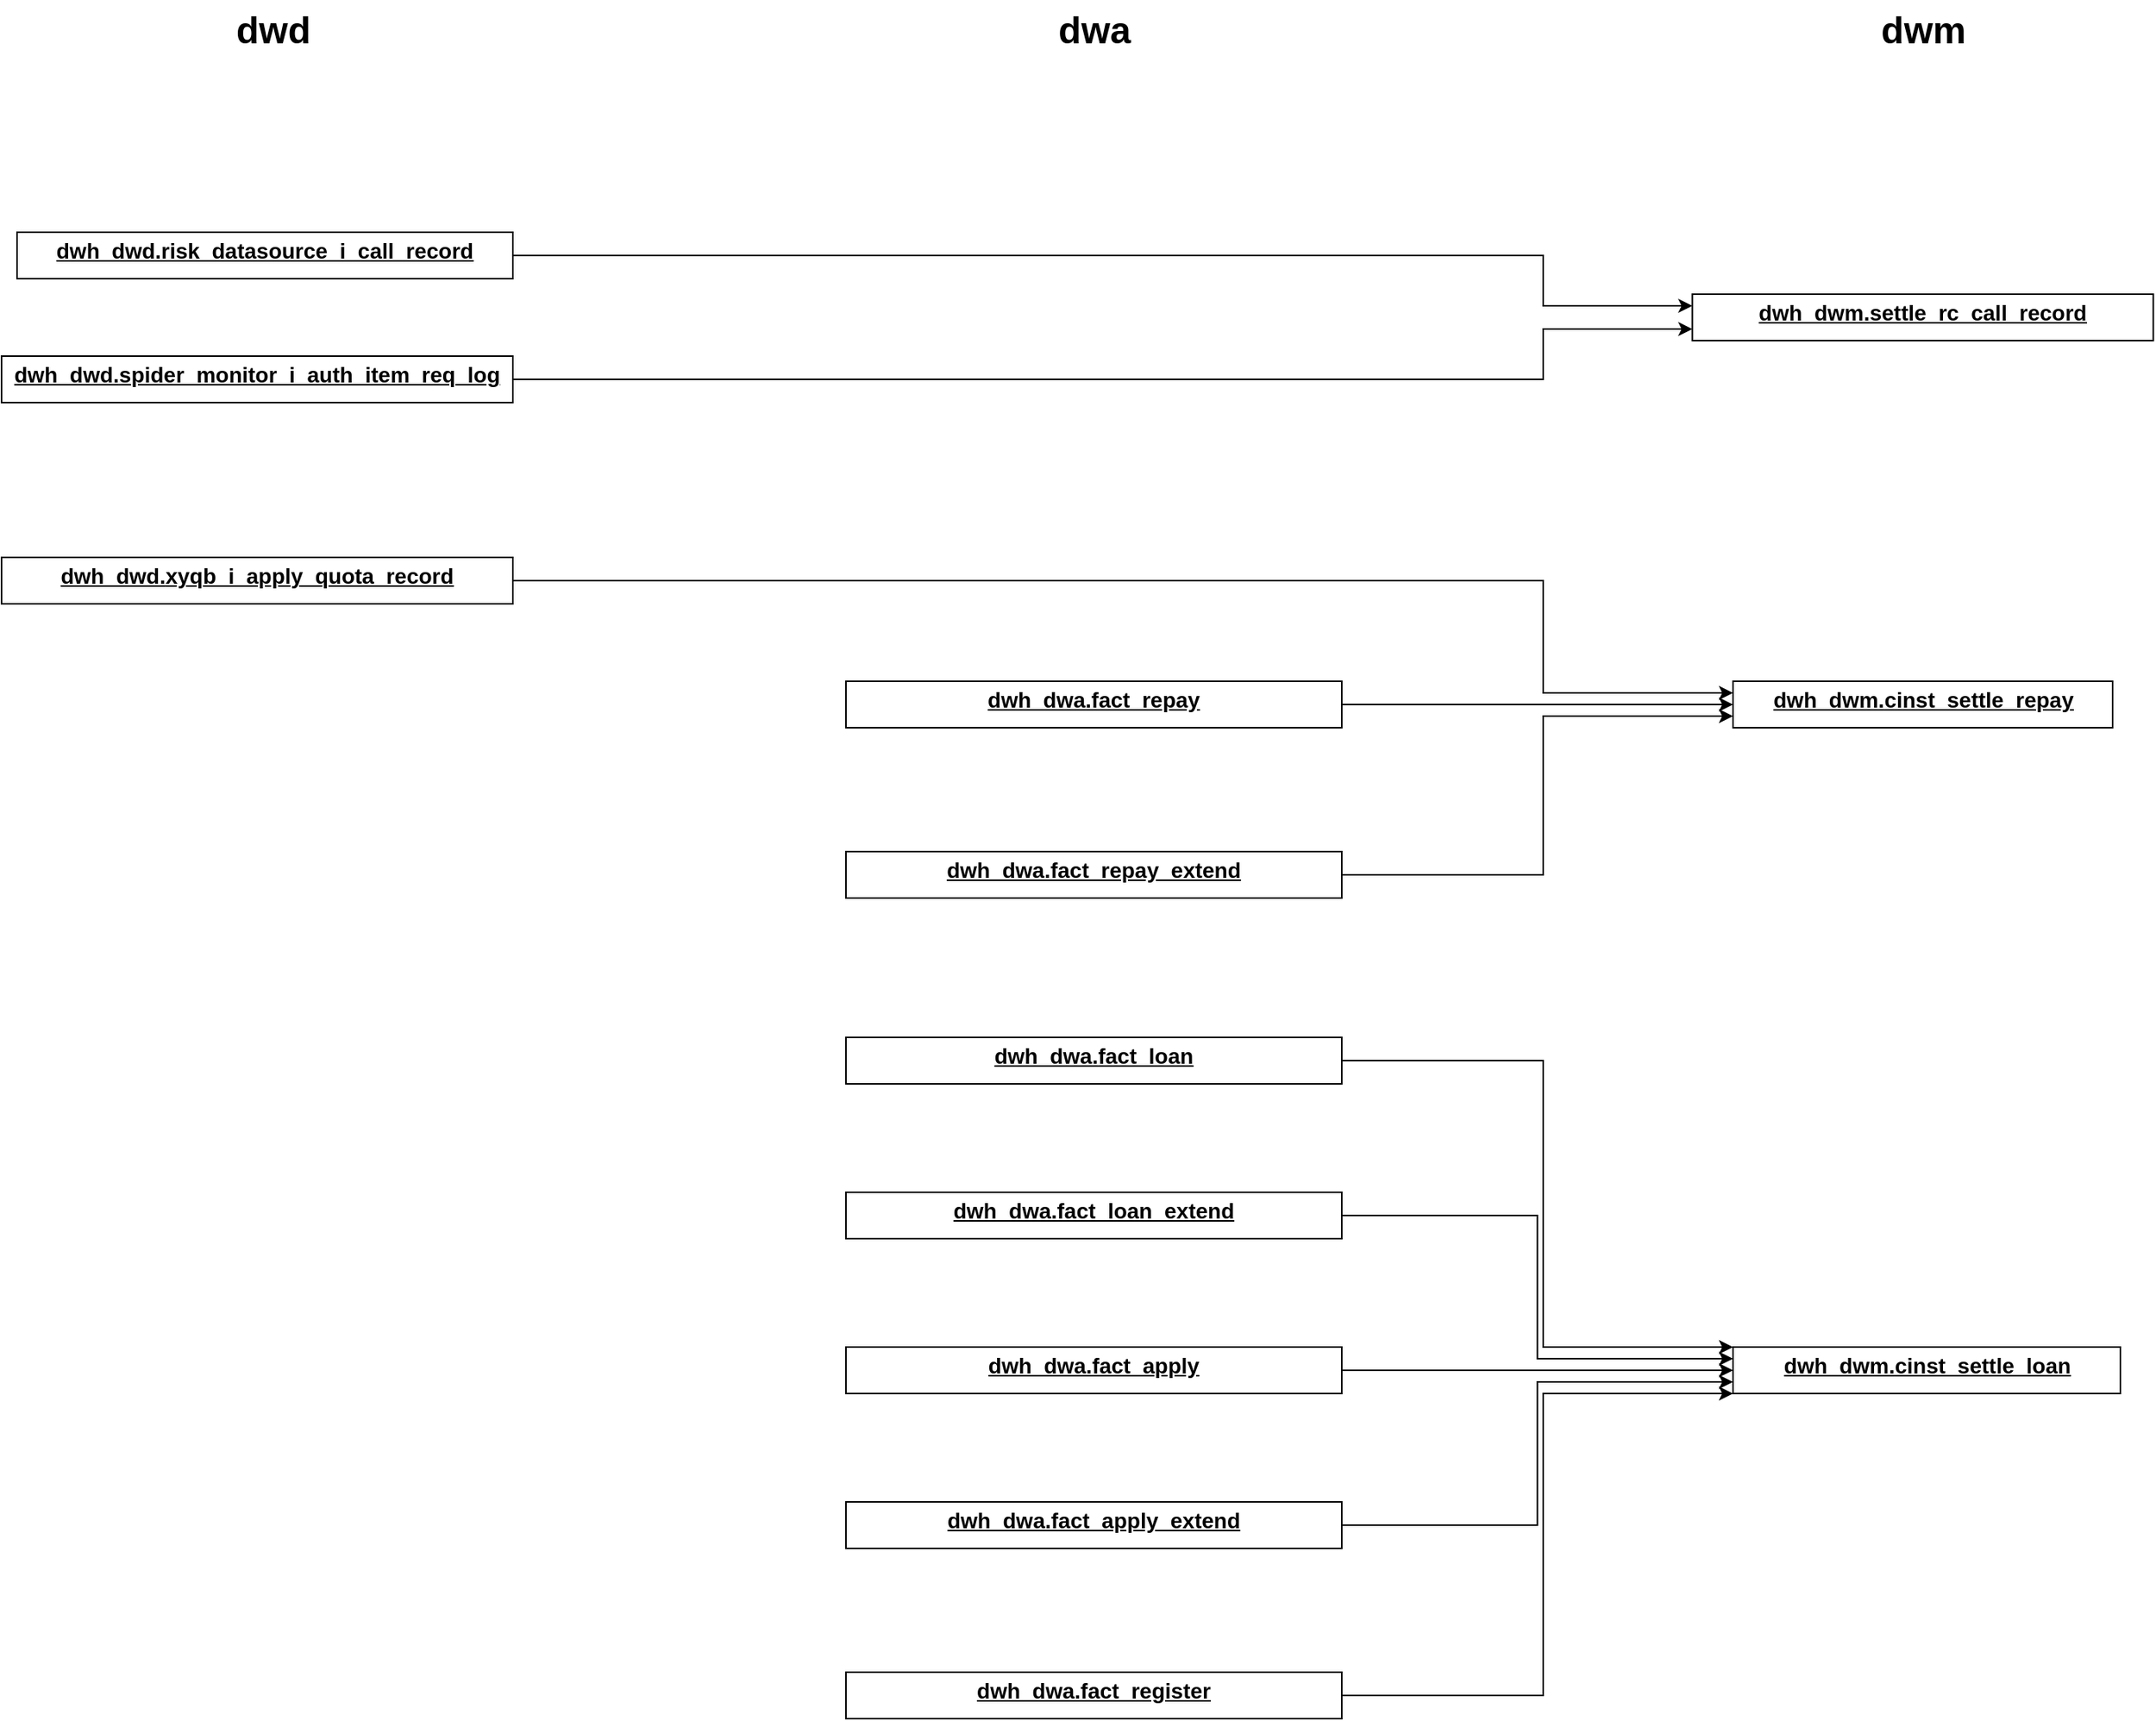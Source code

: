 <mxfile version="12.9.10" type="github">
  <diagram name="Page-1" id="a7904f86-f2b4-8e86-fa97-74104820619b">
    <mxGraphModel dx="1114" dy="953" grid="1" gridSize="10" guides="1" tooltips="1" connect="1" arrows="1" fold="1" page="1" pageScale="1" pageWidth="1654" pageHeight="1169" background="#ffffff" math="0" shadow="0">
      <root>
        <mxCell id="0" />
        <mxCell id="1" parent="0" />
        <mxCell id="BQK6jB8z2mIOrAZ9bxbN-1" value="dwm" style="text;strokeColor=none;fillColor=none;html=1;fontSize=24;fontStyle=1;verticalAlign=middle;align=center;" vertex="1" parent="1">
          <mxGeometry x="1245" y="20" width="100" height="40" as="geometry" />
        </mxCell>
        <mxCell id="BQK6jB8z2mIOrAZ9bxbN-2" value="dwa" style="text;strokeColor=none;fillColor=none;html=1;fontSize=24;fontStyle=1;verticalAlign=middle;align=center;" vertex="1" parent="1">
          <mxGeometry x="710" y="20" width="100" height="40" as="geometry" />
        </mxCell>
        <mxCell id="BQK6jB8z2mIOrAZ9bxbN-3" value="dwd" style="text;strokeColor=none;fillColor=none;html=1;fontSize=24;fontStyle=1;verticalAlign=middle;align=center;" vertex="1" parent="1">
          <mxGeometry x="180" y="20" width="100" height="40" as="geometry" />
        </mxCell>
        <mxCell id="BQK6jB8z2mIOrAZ9bxbN-6" value="&lt;p style=&quot;margin: 0px ; margin-top: 4px ; text-align: center ; text-decoration: underline&quot;&gt;&lt;b&gt;&lt;font style=&quot;font-size: 14px&quot;&gt;dwh_dwm.&lt;/font&gt;&lt;/b&gt;&lt;b style=&quot;font-size: 14px&quot;&gt;&lt;u&gt;cinst_settle_loan&lt;/u&gt;&lt;/b&gt;&lt;/p&gt;&lt;p style=&quot;margin: 0px ; margin-top: 4px ; text-align: center ; text-decoration: underline&quot;&gt;&lt;b&gt;&lt;br&gt;&lt;/b&gt;&lt;/p&gt;" style="verticalAlign=top;align=left;overflow=fill;fontSize=12;fontFamily=Helvetica;html=1;rounded=0;shadow=0;comic=0;labelBackgroundColor=none;strokeWidth=1" vertex="1" parent="1">
          <mxGeometry x="1172.5" y="890" width="250" height="30" as="geometry" />
        </mxCell>
        <mxCell id="BQK6jB8z2mIOrAZ9bxbN-7" value="&lt;p style=&quot;margin: 0px ; margin-top: 4px ; text-align: center ; text-decoration: underline&quot;&gt;&lt;b&gt;&lt;font style=&quot;font-size: 14px&quot;&gt;dwh_dwm.&lt;/font&gt;&lt;/b&gt;&lt;b style=&quot;font-size: 14px&quot;&gt;&lt;u&gt;cinst_settle_repay&lt;/u&gt;&lt;/b&gt;&lt;/p&gt;" style="verticalAlign=top;align=left;overflow=fill;fontSize=12;fontFamily=Helvetica;html=1;rounded=0;shadow=0;comic=0;labelBackgroundColor=none;strokeWidth=1" vertex="1" parent="1">
          <mxGeometry x="1172.5" y="460" width="245" height="30" as="geometry" />
        </mxCell>
        <mxCell id="BQK6jB8z2mIOrAZ9bxbN-9" value="&lt;p style=&quot;margin: 0px ; margin-top: 4px ; text-align: center ; text-decoration: underline&quot;&gt;&lt;b&gt;&lt;font style=&quot;font-size: 14px&quot;&gt;dwh_dwm.&lt;/font&gt;&lt;/b&gt;&lt;b style=&quot;font-size: 14px&quot;&gt;&lt;u&gt;settle_rc_call_record&lt;/u&gt;&lt;/b&gt;&lt;/p&gt;" style="verticalAlign=top;align=left;overflow=fill;fontSize=12;fontFamily=Helvetica;html=1;rounded=0;shadow=0;comic=0;labelBackgroundColor=none;strokeWidth=1" vertex="1" parent="1">
          <mxGeometry x="1146.25" y="210" width="297.5" height="30" as="geometry" />
        </mxCell>
        <mxCell id="BQK6jB8z2mIOrAZ9bxbN-15" style="edgeStyle=orthogonalEdgeStyle;rounded=0;orthogonalLoop=1;jettySize=auto;html=1;entryX=0;entryY=0.25;entryDx=0;entryDy=0;" edge="1" parent="1" source="BQK6jB8z2mIOrAZ9bxbN-11" target="BQK6jB8z2mIOrAZ9bxbN-9">
          <mxGeometry relative="1" as="geometry">
            <Array as="points">
              <mxPoint x="1050" y="185" />
              <mxPoint x="1050" y="218" />
            </Array>
          </mxGeometry>
        </mxCell>
        <mxCell id="BQK6jB8z2mIOrAZ9bxbN-11" value="&lt;p style=&quot;margin: 0px ; margin-top: 4px ; text-align: center ; text-decoration: underline&quot;&gt;&lt;b&gt;&lt;font style=&quot;font-size: 14px&quot;&gt;dwh_dwd.&lt;/font&gt;&lt;/b&gt;&lt;b style=&quot;font-size: 14px&quot;&gt;&lt;u&gt;risk_datasource_i_call_record&lt;/u&gt;&lt;/b&gt;&lt;/p&gt;&lt;p style=&quot;margin: 0px ; margin-top: 4px ; text-align: center ; text-decoration: underline&quot;&gt;&lt;b&gt;&lt;br&gt;&lt;/b&gt;&lt;/p&gt;" style="verticalAlign=top;align=left;overflow=fill;fontSize=12;fontFamily=Helvetica;html=1;rounded=0;shadow=0;comic=0;labelBackgroundColor=none;strokeWidth=1" vertex="1" parent="1">
          <mxGeometry x="65" y="170" width="320" height="30" as="geometry" />
        </mxCell>
        <mxCell id="BQK6jB8z2mIOrAZ9bxbN-16" style="edgeStyle=orthogonalEdgeStyle;rounded=0;orthogonalLoop=1;jettySize=auto;html=1;entryX=0;entryY=0.75;entryDx=0;entryDy=0;" edge="1" parent="1" source="BQK6jB8z2mIOrAZ9bxbN-12" target="BQK6jB8z2mIOrAZ9bxbN-9">
          <mxGeometry relative="1" as="geometry">
            <mxPoint x="1080" y="280" as="targetPoint" />
            <Array as="points">
              <mxPoint x="1050" y="265" />
              <mxPoint x="1050" y="233" />
            </Array>
          </mxGeometry>
        </mxCell>
        <mxCell id="BQK6jB8z2mIOrAZ9bxbN-12" value="&lt;p style=&quot;margin: 0px ; margin-top: 4px ; text-align: center ; text-decoration: underline&quot;&gt;&lt;b&gt;&lt;font style=&quot;font-size: 14px&quot;&gt;dwh_dwd.&lt;/font&gt;&lt;/b&gt;&lt;b style=&quot;font-size: 14px&quot;&gt;&lt;u&gt;spider_monitor_i_auth_item_req_log&lt;/u&gt;&lt;/b&gt;&lt;/p&gt;&lt;p style=&quot;margin: 0px ; margin-top: 4px ; text-align: center ; text-decoration: underline&quot;&gt;&lt;b&gt;&lt;br&gt;&lt;/b&gt;&lt;/p&gt;" style="verticalAlign=top;align=left;overflow=fill;fontSize=12;fontFamily=Helvetica;html=1;rounded=0;shadow=0;comic=0;labelBackgroundColor=none;strokeWidth=1" vertex="1" parent="1">
          <mxGeometry x="55" y="250" width="330" height="30" as="geometry" />
        </mxCell>
        <mxCell id="BQK6jB8z2mIOrAZ9bxbN-31" style="edgeStyle=orthogonalEdgeStyle;rounded=0;orthogonalLoop=1;jettySize=auto;html=1;entryX=0;entryY=0;entryDx=0;entryDy=0;" edge="1" parent="1" source="BQK6jB8z2mIOrAZ9bxbN-19" target="BQK6jB8z2mIOrAZ9bxbN-6">
          <mxGeometry relative="1" as="geometry">
            <Array as="points">
              <mxPoint x="1050" y="705" />
              <mxPoint x="1050" y="890" />
            </Array>
          </mxGeometry>
        </mxCell>
        <mxCell id="BQK6jB8z2mIOrAZ9bxbN-19" value="&lt;p style=&quot;margin: 0px ; margin-top: 4px ; text-align: center ; text-decoration: underline&quot;&gt;&lt;b&gt;&lt;font style=&quot;font-size: 14px&quot;&gt;dwh_dwa.&lt;/font&gt;&lt;/b&gt;&lt;b style=&quot;font-size: 14px&quot;&gt;&lt;u&gt;fact_loan&lt;/u&gt;&lt;/b&gt;&lt;/p&gt;&lt;p style=&quot;margin: 0px ; margin-top: 4px ; text-align: center ; text-decoration: underline&quot;&gt;&lt;b&gt;&lt;br&gt;&lt;/b&gt;&lt;/p&gt;" style="verticalAlign=top;align=left;overflow=fill;fontSize=12;fontFamily=Helvetica;html=1;rounded=0;shadow=0;comic=0;labelBackgroundColor=none;strokeWidth=1" vertex="1" parent="1">
          <mxGeometry x="600" y="690" width="320" height="30" as="geometry" />
        </mxCell>
        <mxCell id="BQK6jB8z2mIOrAZ9bxbN-32" style="edgeStyle=orthogonalEdgeStyle;rounded=0;orthogonalLoop=1;jettySize=auto;html=1;entryX=0;entryY=0.25;entryDx=0;entryDy=0;" edge="1" parent="1" source="BQK6jB8z2mIOrAZ9bxbN-20" target="BQK6jB8z2mIOrAZ9bxbN-6">
          <mxGeometry relative="1" as="geometry" />
        </mxCell>
        <mxCell id="BQK6jB8z2mIOrAZ9bxbN-20" value="&lt;p style=&quot;margin: 4px 0px 0px ; text-align: center&quot;&gt;&lt;span style=&quot;font-size: 14px&quot;&gt;&lt;b&gt;&lt;u&gt;dwh_dwa.fact_loan_extend&lt;/u&gt;&lt;/b&gt;&lt;/span&gt;&lt;br&gt;&lt;/p&gt;" style="verticalAlign=top;align=left;overflow=fill;fontSize=12;fontFamily=Helvetica;html=1;rounded=0;shadow=0;comic=0;labelBackgroundColor=none;strokeWidth=1" vertex="1" parent="1">
          <mxGeometry x="600" y="790" width="320" height="30" as="geometry" />
        </mxCell>
        <mxCell id="BQK6jB8z2mIOrAZ9bxbN-27" style="edgeStyle=orthogonalEdgeStyle;rounded=0;orthogonalLoop=1;jettySize=auto;html=1;" edge="1" parent="1" source="BQK6jB8z2mIOrAZ9bxbN-21" target="BQK6jB8z2mIOrAZ9bxbN-7">
          <mxGeometry relative="1" as="geometry" />
        </mxCell>
        <mxCell id="BQK6jB8z2mIOrAZ9bxbN-21" value="&lt;p style=&quot;margin: 4px 0px 0px ; text-align: center&quot;&gt;&lt;span style=&quot;font-size: 14px&quot;&gt;&lt;b&gt;&lt;u&gt;dwh_dwa.fact_repay&lt;/u&gt;&lt;/b&gt;&lt;/span&gt;&lt;br&gt;&lt;/p&gt;" style="verticalAlign=top;align=left;overflow=fill;fontSize=12;fontFamily=Helvetica;html=1;rounded=0;shadow=0;comic=0;labelBackgroundColor=none;strokeWidth=1" vertex="1" parent="1">
          <mxGeometry x="600" y="460" width="320" height="30" as="geometry" />
        </mxCell>
        <mxCell id="BQK6jB8z2mIOrAZ9bxbN-28" style="edgeStyle=orthogonalEdgeStyle;rounded=0;orthogonalLoop=1;jettySize=auto;html=1;entryX=0;entryY=0.75;entryDx=0;entryDy=0;" edge="1" parent="1" source="BQK6jB8z2mIOrAZ9bxbN-22" target="BQK6jB8z2mIOrAZ9bxbN-7">
          <mxGeometry relative="1" as="geometry">
            <Array as="points">
              <mxPoint x="1050" y="585" />
              <mxPoint x="1050" y="483" />
            </Array>
          </mxGeometry>
        </mxCell>
        <mxCell id="BQK6jB8z2mIOrAZ9bxbN-22" value="&lt;p style=&quot;margin: 4px 0px 0px ; text-align: center&quot;&gt;&lt;span style=&quot;font-size: 14px&quot;&gt;&lt;b&gt;&lt;u&gt;dwh_dwa.fact_repay_extend&lt;/u&gt;&lt;/b&gt;&lt;/span&gt;&lt;br&gt;&lt;/p&gt;" style="verticalAlign=top;align=left;overflow=fill;fontSize=12;fontFamily=Helvetica;html=1;rounded=0;shadow=0;comic=0;labelBackgroundColor=none;strokeWidth=1" vertex="1" parent="1">
          <mxGeometry x="600" y="570" width="320" height="30" as="geometry" />
        </mxCell>
        <mxCell id="BQK6jB8z2mIOrAZ9bxbN-33" style="edgeStyle=orthogonalEdgeStyle;rounded=0;orthogonalLoop=1;jettySize=auto;html=1;entryX=0;entryY=0.5;entryDx=0;entryDy=0;" edge="1" parent="1" source="BQK6jB8z2mIOrAZ9bxbN-23" target="BQK6jB8z2mIOrAZ9bxbN-6">
          <mxGeometry relative="1" as="geometry" />
        </mxCell>
        <mxCell id="BQK6jB8z2mIOrAZ9bxbN-23" value="&lt;p style=&quot;margin: 4px 0px 0px ; text-align: center&quot;&gt;&lt;span style=&quot;font-size: 14px&quot;&gt;&lt;b&gt;&lt;u&gt;dwh_dwa.fact_apply&lt;/u&gt;&lt;/b&gt;&lt;/span&gt;&lt;br&gt;&lt;/p&gt;" style="verticalAlign=top;align=left;overflow=fill;fontSize=12;fontFamily=Helvetica;html=1;rounded=0;shadow=0;comic=0;labelBackgroundColor=none;strokeWidth=1" vertex="1" parent="1">
          <mxGeometry x="600" y="890" width="320" height="30" as="geometry" />
        </mxCell>
        <mxCell id="BQK6jB8z2mIOrAZ9bxbN-34" style="edgeStyle=orthogonalEdgeStyle;rounded=0;orthogonalLoop=1;jettySize=auto;html=1;entryX=0;entryY=0.75;entryDx=0;entryDy=0;" edge="1" parent="1" source="BQK6jB8z2mIOrAZ9bxbN-24" target="BQK6jB8z2mIOrAZ9bxbN-6">
          <mxGeometry relative="1" as="geometry" />
        </mxCell>
        <mxCell id="BQK6jB8z2mIOrAZ9bxbN-24" value="&lt;p style=&quot;margin: 4px 0px 0px ; text-align: center&quot;&gt;&lt;span style=&quot;font-size: 14px&quot;&gt;&lt;b&gt;&lt;u&gt;dwh_dwa.fact_apply_extend&lt;/u&gt;&lt;/b&gt;&lt;/span&gt;&lt;br&gt;&lt;/p&gt;" style="verticalAlign=top;align=left;overflow=fill;fontSize=12;fontFamily=Helvetica;html=1;rounded=0;shadow=0;comic=0;labelBackgroundColor=none;strokeWidth=1" vertex="1" parent="1">
          <mxGeometry x="600" y="990" width="320" height="30" as="geometry" />
        </mxCell>
        <mxCell id="BQK6jB8z2mIOrAZ9bxbN-35" style="edgeStyle=orthogonalEdgeStyle;rounded=0;orthogonalLoop=1;jettySize=auto;html=1;entryX=0;entryY=1;entryDx=0;entryDy=0;" edge="1" parent="1" source="BQK6jB8z2mIOrAZ9bxbN-25" target="BQK6jB8z2mIOrAZ9bxbN-6">
          <mxGeometry relative="1" as="geometry">
            <Array as="points">
              <mxPoint x="1050" y="1115" />
              <mxPoint x="1050" y="920" />
            </Array>
          </mxGeometry>
        </mxCell>
        <mxCell id="BQK6jB8z2mIOrAZ9bxbN-25" value="&lt;p style=&quot;margin: 4px 0px 0px ; text-align: center&quot;&gt;&lt;span style=&quot;font-size: 14px&quot;&gt;&lt;b&gt;&lt;u&gt;dwh_dwa.fact_register&lt;/u&gt;&lt;/b&gt;&lt;/span&gt;&lt;br&gt;&lt;/p&gt;" style="verticalAlign=top;align=left;overflow=fill;fontSize=12;fontFamily=Helvetica;html=1;rounded=0;shadow=0;comic=0;labelBackgroundColor=none;strokeWidth=1" vertex="1" parent="1">
          <mxGeometry x="600" y="1100" width="320" height="30" as="geometry" />
        </mxCell>
        <mxCell id="BQK6jB8z2mIOrAZ9bxbN-30" style="edgeStyle=orthogonalEdgeStyle;rounded=0;orthogonalLoop=1;jettySize=auto;html=1;entryX=0;entryY=0.25;entryDx=0;entryDy=0;" edge="1" parent="1" source="BQK6jB8z2mIOrAZ9bxbN-29" target="BQK6jB8z2mIOrAZ9bxbN-7">
          <mxGeometry relative="1" as="geometry">
            <Array as="points">
              <mxPoint x="1050" y="395" />
              <mxPoint x="1050" y="468" />
            </Array>
          </mxGeometry>
        </mxCell>
        <mxCell id="BQK6jB8z2mIOrAZ9bxbN-29" value="&lt;p style=&quot;margin: 0px ; margin-top: 4px ; text-align: center ; text-decoration: underline&quot;&gt;&lt;b&gt;&lt;font style=&quot;font-size: 14px&quot;&gt;dwh_dwd.&lt;/font&gt;&lt;/b&gt;&lt;b style=&quot;font-size: 14px&quot;&gt;&lt;u&gt;xyqb_i_apply_quota_record&lt;/u&gt;&lt;/b&gt;&lt;/p&gt;" style="verticalAlign=top;align=left;overflow=fill;fontSize=12;fontFamily=Helvetica;html=1;rounded=0;shadow=0;comic=0;labelBackgroundColor=none;strokeWidth=1" vertex="1" parent="1">
          <mxGeometry x="55" y="380" width="330" height="30" as="geometry" />
        </mxCell>
      </root>
    </mxGraphModel>
  </diagram>
</mxfile>
